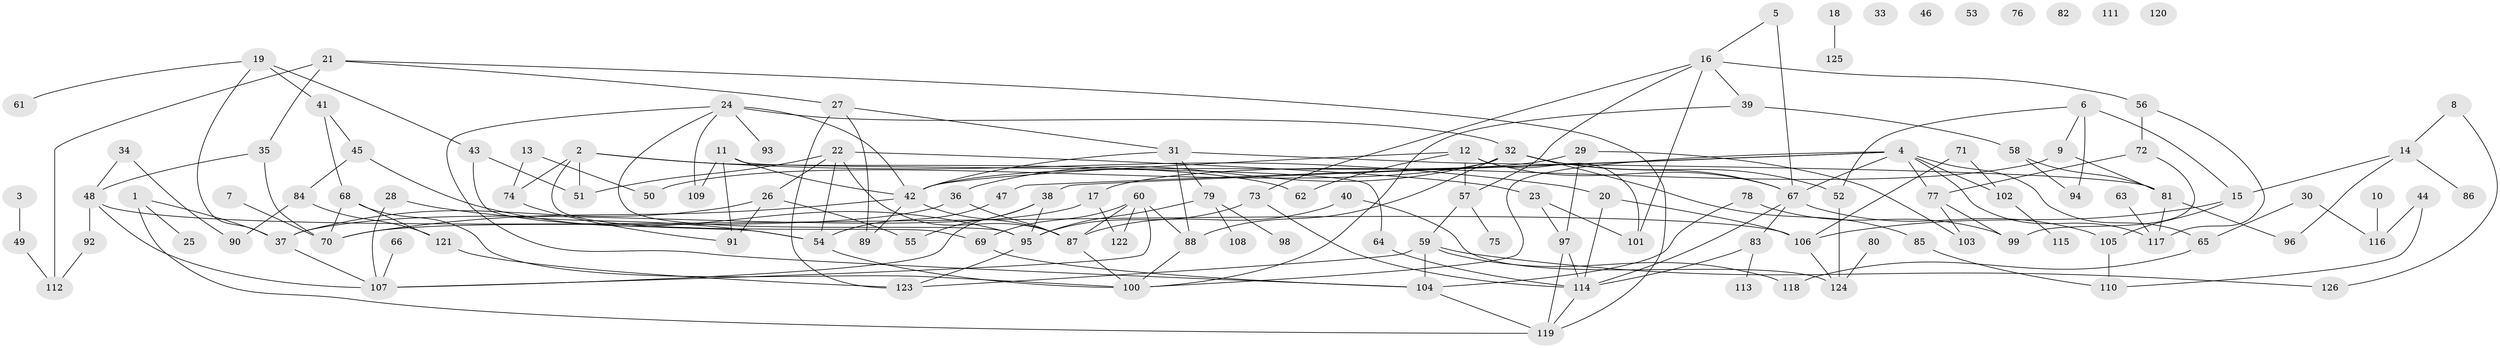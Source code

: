// coarse degree distribution, {2: 0.14, 10: 0.04, 1: 0.2, 14: 0.02, 6: 0.1, 4: 0.06, 9: 0.06, 12: 0.02, 0: 0.16, 8: 0.06, 5: 0.12, 3: 0.02}
// Generated by graph-tools (version 1.1) at 2025/16/03/04/25 18:16:24]
// undirected, 126 vertices, 191 edges
graph export_dot {
graph [start="1"]
  node [color=gray90,style=filled];
  1;
  2;
  3;
  4;
  5;
  6;
  7;
  8;
  9;
  10;
  11;
  12;
  13;
  14;
  15;
  16;
  17;
  18;
  19;
  20;
  21;
  22;
  23;
  24;
  25;
  26;
  27;
  28;
  29;
  30;
  31;
  32;
  33;
  34;
  35;
  36;
  37;
  38;
  39;
  40;
  41;
  42;
  43;
  44;
  45;
  46;
  47;
  48;
  49;
  50;
  51;
  52;
  53;
  54;
  55;
  56;
  57;
  58;
  59;
  60;
  61;
  62;
  63;
  64;
  65;
  66;
  67;
  68;
  69;
  70;
  71;
  72;
  73;
  74;
  75;
  76;
  77;
  78;
  79;
  80;
  81;
  82;
  83;
  84;
  85;
  86;
  87;
  88;
  89;
  90;
  91;
  92;
  93;
  94;
  95;
  96;
  97;
  98;
  99;
  100;
  101;
  102;
  103;
  104;
  105;
  106;
  107;
  108;
  109;
  110;
  111;
  112;
  113;
  114;
  115;
  116;
  117;
  118;
  119;
  120;
  121;
  122;
  123;
  124;
  125;
  126;
  1 -- 25;
  1 -- 37;
  1 -- 119;
  2 -- 20;
  2 -- 51;
  2 -- 62;
  2 -- 69;
  2 -- 74;
  3 -- 49;
  4 -- 38;
  4 -- 47;
  4 -- 65;
  4 -- 67;
  4 -- 77;
  4 -- 100;
  4 -- 102;
  4 -- 117;
  5 -- 16;
  5 -- 67;
  6 -- 9;
  6 -- 15;
  6 -- 52;
  6 -- 94;
  7 -- 70;
  8 -- 14;
  8 -- 126;
  9 -- 17;
  9 -- 81;
  10 -- 116;
  11 -- 42;
  11 -- 64;
  11 -- 91;
  11 -- 109;
  12 -- 42;
  12 -- 57;
  12 -- 62;
  12 -- 67;
  12 -- 101;
  13 -- 50;
  13 -- 74;
  14 -- 15;
  14 -- 86;
  14 -- 96;
  15 -- 105;
  15 -- 106;
  16 -- 39;
  16 -- 56;
  16 -- 57;
  16 -- 73;
  16 -- 101;
  17 -- 37;
  17 -- 122;
  18 -- 125;
  19 -- 37;
  19 -- 41;
  19 -- 43;
  19 -- 61;
  20 -- 106;
  20 -- 114;
  21 -- 27;
  21 -- 35;
  21 -- 112;
  21 -- 119;
  22 -- 23;
  22 -- 26;
  22 -- 51;
  22 -- 54;
  22 -- 87;
  23 -- 97;
  23 -- 101;
  24 -- 32;
  24 -- 42;
  24 -- 93;
  24 -- 95;
  24 -- 104;
  24 -- 109;
  26 -- 37;
  26 -- 55;
  26 -- 91;
  27 -- 31;
  27 -- 89;
  27 -- 123;
  28 -- 54;
  28 -- 107;
  29 -- 42;
  29 -- 97;
  29 -- 103;
  30 -- 65;
  30 -- 116;
  31 -- 42;
  31 -- 79;
  31 -- 81;
  31 -- 88;
  32 -- 36;
  32 -- 50;
  32 -- 52;
  32 -- 67;
  32 -- 85;
  32 -- 88;
  34 -- 48;
  34 -- 90;
  35 -- 48;
  35 -- 70;
  36 -- 70;
  36 -- 87;
  37 -- 107;
  38 -- 55;
  38 -- 95;
  38 -- 107;
  39 -- 58;
  39 -- 100;
  40 -- 87;
  40 -- 124;
  41 -- 45;
  41 -- 68;
  42 -- 70;
  42 -- 87;
  42 -- 89;
  43 -- 51;
  43 -- 54;
  44 -- 110;
  44 -- 116;
  45 -- 84;
  45 -- 95;
  47 -- 54;
  48 -- 92;
  48 -- 106;
  48 -- 107;
  49 -- 112;
  52 -- 124;
  54 -- 100;
  56 -- 72;
  56 -- 117;
  57 -- 59;
  57 -- 75;
  58 -- 81;
  58 -- 94;
  59 -- 104;
  59 -- 118;
  59 -- 123;
  59 -- 126;
  60 -- 69;
  60 -- 87;
  60 -- 88;
  60 -- 107;
  60 -- 122;
  63 -- 117;
  64 -- 114;
  65 -- 118;
  66 -- 107;
  67 -- 83;
  67 -- 105;
  67 -- 114;
  68 -- 70;
  68 -- 100;
  68 -- 121;
  69 -- 104;
  71 -- 102;
  71 -- 106;
  72 -- 77;
  72 -- 99;
  73 -- 95;
  73 -- 114;
  74 -- 91;
  77 -- 99;
  77 -- 103;
  78 -- 99;
  78 -- 104;
  79 -- 95;
  79 -- 98;
  79 -- 108;
  80 -- 124;
  81 -- 96;
  81 -- 117;
  83 -- 113;
  83 -- 114;
  84 -- 90;
  84 -- 121;
  85 -- 110;
  87 -- 100;
  88 -- 100;
  92 -- 112;
  95 -- 123;
  97 -- 114;
  97 -- 119;
  102 -- 115;
  104 -- 119;
  105 -- 110;
  106 -- 124;
  114 -- 119;
  121 -- 123;
}

